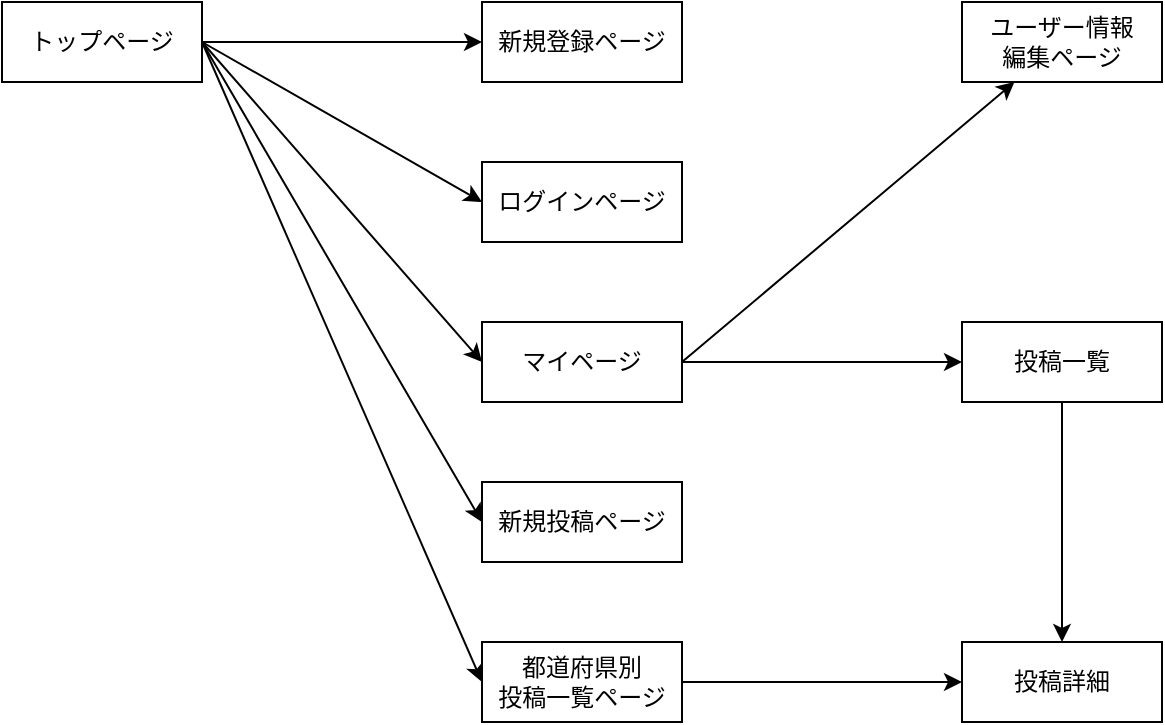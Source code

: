 <mxfile>
    <diagram id="YocpBtjBkDGZ6QKMzNrc" name="ページ1">
        <mxGraphModel dx="1025" dy="862" grid="1" gridSize="10" guides="1" tooltips="1" connect="1" arrows="1" fold="1" page="1" pageScale="1" pageWidth="827" pageHeight="1169" math="0" shadow="0">
            <root>
                <mxCell id="0"/>
                <mxCell id="1" parent="0"/>
                <mxCell id="8" style="edgeStyle=none;html=1;exitX=1;exitY=0.5;exitDx=0;exitDy=0;entryX=0;entryY=0.5;entryDx=0;entryDy=0;" edge="1" parent="1" source="2" target="3">
                    <mxGeometry relative="1" as="geometry"/>
                </mxCell>
                <mxCell id="9" style="edgeStyle=none;html=1;exitX=1;exitY=0.5;exitDx=0;exitDy=0;entryX=0;entryY=0.5;entryDx=0;entryDy=0;" edge="1" parent="1" source="2" target="4">
                    <mxGeometry relative="1" as="geometry"/>
                </mxCell>
                <mxCell id="10" style="edgeStyle=none;html=1;exitX=1;exitY=0.5;exitDx=0;exitDy=0;entryX=0;entryY=0.5;entryDx=0;entryDy=0;" edge="1" parent="1" source="2" target="5">
                    <mxGeometry relative="1" as="geometry"/>
                </mxCell>
                <mxCell id="12" style="edgeStyle=none;html=1;exitX=1;exitY=0.5;exitDx=0;exitDy=0;entryX=0;entryY=0.5;entryDx=0;entryDy=0;" edge="1" parent="1" source="2" target="6">
                    <mxGeometry relative="1" as="geometry"/>
                </mxCell>
                <mxCell id="13" style="edgeStyle=none;html=1;exitX=1;exitY=0.5;exitDx=0;exitDy=0;entryX=0;entryY=0.5;entryDx=0;entryDy=0;" edge="1" parent="1" source="2" target="7">
                    <mxGeometry relative="1" as="geometry"/>
                </mxCell>
                <mxCell id="2" value="トップページ" style="whiteSpace=wrap;html=1;align=center;" vertex="1" parent="1">
                    <mxGeometry x="40" y="40" width="100" height="40" as="geometry"/>
                </mxCell>
                <mxCell id="3" value="新規登録ページ" style="whiteSpace=wrap;html=1;align=center;" vertex="1" parent="1">
                    <mxGeometry x="280" y="40" width="100" height="40" as="geometry"/>
                </mxCell>
                <mxCell id="4" value="ログインページ" style="whiteSpace=wrap;html=1;align=center;" vertex="1" parent="1">
                    <mxGeometry x="280" y="120" width="100" height="40" as="geometry"/>
                </mxCell>
                <mxCell id="15" style="edgeStyle=none;html=1;exitX=1;exitY=0.5;exitDx=0;exitDy=0;entryX=0;entryY=0.5;entryDx=0;entryDy=0;" edge="1" parent="1" source="5" target="14">
                    <mxGeometry relative="1" as="geometry"/>
                </mxCell>
                <mxCell id="19" style="edgeStyle=none;html=1;exitX=1;exitY=0.5;exitDx=0;exitDy=0;" edge="1" parent="1" source="5" target="18">
                    <mxGeometry relative="1" as="geometry"/>
                </mxCell>
                <mxCell id="5" value="マイページ" style="whiteSpace=wrap;html=1;align=center;" vertex="1" parent="1">
                    <mxGeometry x="280" y="200" width="100" height="40" as="geometry"/>
                </mxCell>
                <mxCell id="6" value="新規投稿ページ" style="whiteSpace=wrap;html=1;align=center;" vertex="1" parent="1">
                    <mxGeometry x="280" y="280" width="100" height="40" as="geometry"/>
                </mxCell>
                <mxCell id="25" style="edgeStyle=none;html=1;exitX=1;exitY=0.5;exitDx=0;exitDy=0;entryX=0;entryY=0.5;entryDx=0;entryDy=0;" edge="1" parent="1" source="7" target="20">
                    <mxGeometry relative="1" as="geometry"/>
                </mxCell>
                <mxCell id="7" value="都道府県別&lt;br&gt;投稿一覧ページ" style="whiteSpace=wrap;html=1;align=center;" vertex="1" parent="1">
                    <mxGeometry x="280" y="360" width="100" height="40" as="geometry"/>
                </mxCell>
                <mxCell id="24" style="edgeStyle=none;html=1;exitX=0.5;exitY=1;exitDx=0;exitDy=0;entryX=0.5;entryY=0;entryDx=0;entryDy=0;" edge="1" parent="1" source="14" target="20">
                    <mxGeometry relative="1" as="geometry"/>
                </mxCell>
                <mxCell id="14" value="投稿一覧" style="whiteSpace=wrap;html=1;align=center;" vertex="1" parent="1">
                    <mxGeometry x="520" y="200" width="100" height="40" as="geometry"/>
                </mxCell>
                <mxCell id="18" value="ユーザー情報&lt;br&gt;編集ページ" style="whiteSpace=wrap;html=1;align=center;" vertex="1" parent="1">
                    <mxGeometry x="520" y="40" width="100" height="40" as="geometry"/>
                </mxCell>
                <mxCell id="20" value="投稿詳細" style="whiteSpace=wrap;html=1;align=center;" vertex="1" parent="1">
                    <mxGeometry x="520" y="360" width="100" height="40" as="geometry"/>
                </mxCell>
            </root>
        </mxGraphModel>
    </diagram>
</mxfile>